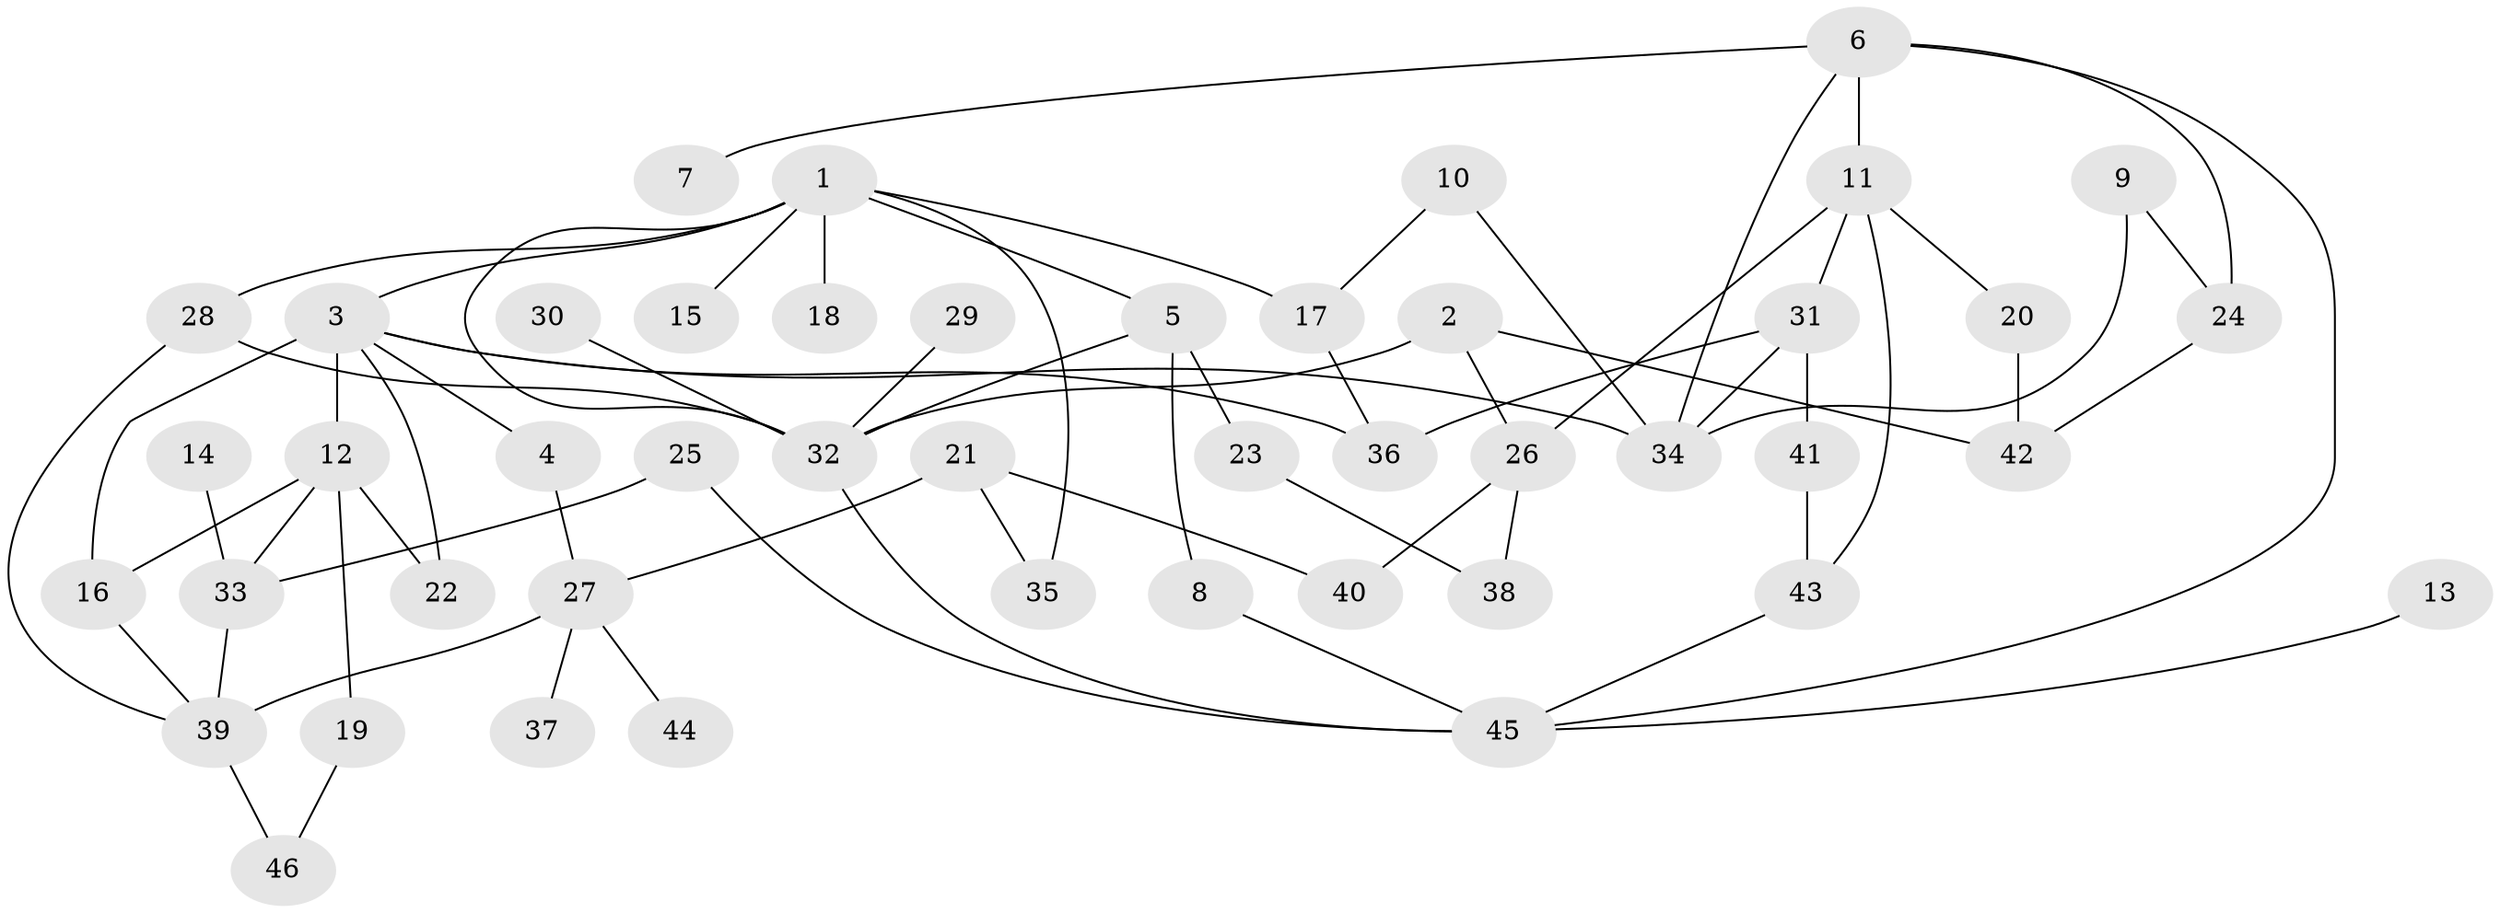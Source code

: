 // original degree distribution, {3: 0.2717391304347826, 8: 0.010869565217391304, 7: 0.03260869565217391, 2: 0.31521739130434784, 5: 0.021739130434782608, 4: 0.09782608695652174, 6: 0.010869565217391304, 1: 0.2391304347826087}
// Generated by graph-tools (version 1.1) at 2025/49/03/09/25 03:49:16]
// undirected, 46 vertices, 69 edges
graph export_dot {
graph [start="1"]
  node [color=gray90,style=filled];
  1;
  2;
  3;
  4;
  5;
  6;
  7;
  8;
  9;
  10;
  11;
  12;
  13;
  14;
  15;
  16;
  17;
  18;
  19;
  20;
  21;
  22;
  23;
  24;
  25;
  26;
  27;
  28;
  29;
  30;
  31;
  32;
  33;
  34;
  35;
  36;
  37;
  38;
  39;
  40;
  41;
  42;
  43;
  44;
  45;
  46;
  1 -- 3 [weight=1.0];
  1 -- 5 [weight=1.0];
  1 -- 15 [weight=1.0];
  1 -- 17 [weight=1.0];
  1 -- 18 [weight=1.0];
  1 -- 28 [weight=1.0];
  1 -- 32 [weight=1.0];
  1 -- 35 [weight=1.0];
  2 -- 26 [weight=1.0];
  2 -- 32 [weight=1.0];
  2 -- 42 [weight=1.0];
  3 -- 4 [weight=1.0];
  3 -- 12 [weight=1.0];
  3 -- 16 [weight=1.0];
  3 -- 22 [weight=1.0];
  3 -- 34 [weight=1.0];
  3 -- 36 [weight=1.0];
  4 -- 27 [weight=1.0];
  5 -- 8 [weight=1.0];
  5 -- 23 [weight=1.0];
  5 -- 32 [weight=1.0];
  6 -- 7 [weight=1.0];
  6 -- 11 [weight=1.0];
  6 -- 24 [weight=1.0];
  6 -- 34 [weight=1.0];
  6 -- 45 [weight=1.0];
  8 -- 45 [weight=1.0];
  9 -- 24 [weight=1.0];
  9 -- 34 [weight=1.0];
  10 -- 17 [weight=1.0];
  10 -- 34 [weight=1.0];
  11 -- 20 [weight=1.0];
  11 -- 26 [weight=1.0];
  11 -- 31 [weight=1.0];
  11 -- 43 [weight=1.0];
  12 -- 16 [weight=1.0];
  12 -- 19 [weight=1.0];
  12 -- 22 [weight=1.0];
  12 -- 33 [weight=1.0];
  13 -- 45 [weight=1.0];
  14 -- 33 [weight=1.0];
  16 -- 39 [weight=1.0];
  17 -- 36 [weight=1.0];
  19 -- 46 [weight=1.0];
  20 -- 42 [weight=1.0];
  21 -- 27 [weight=1.0];
  21 -- 35 [weight=1.0];
  21 -- 40 [weight=1.0];
  23 -- 38 [weight=1.0];
  24 -- 42 [weight=1.0];
  25 -- 33 [weight=1.0];
  25 -- 45 [weight=1.0];
  26 -- 38 [weight=1.0];
  26 -- 40 [weight=1.0];
  27 -- 37 [weight=1.0];
  27 -- 39 [weight=2.0];
  27 -- 44 [weight=1.0];
  28 -- 32 [weight=1.0];
  28 -- 39 [weight=1.0];
  29 -- 32 [weight=2.0];
  30 -- 32 [weight=1.0];
  31 -- 34 [weight=1.0];
  31 -- 36 [weight=1.0];
  31 -- 41 [weight=1.0];
  32 -- 45 [weight=1.0];
  33 -- 39 [weight=1.0];
  39 -- 46 [weight=1.0];
  41 -- 43 [weight=1.0];
  43 -- 45 [weight=1.0];
}
